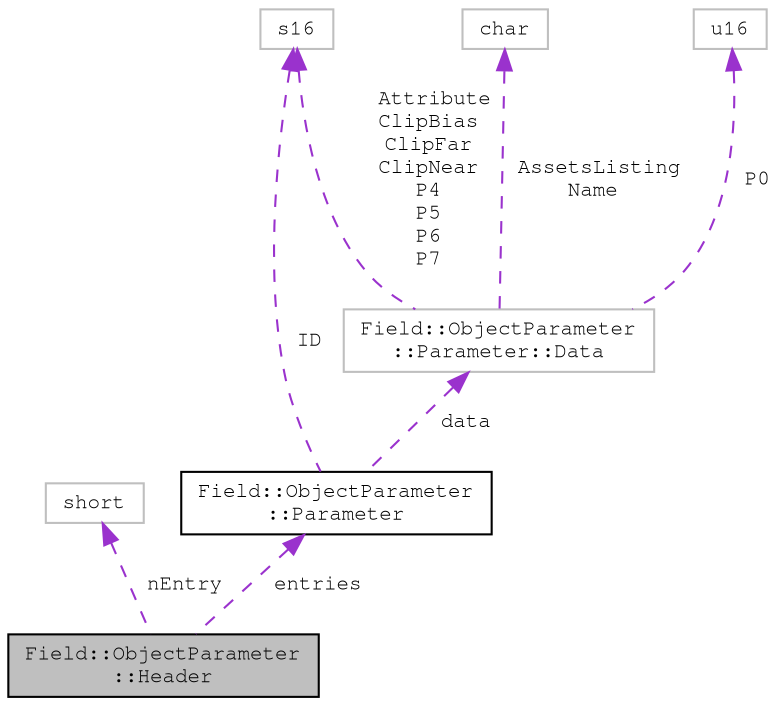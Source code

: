 digraph "Field::ObjectParameter::Header"
{
 // LATEX_PDF_SIZE
  edge [fontname="FreeMono",fontsize="10",labelfontname="FreeMono",labelfontsize="10"];
  node [fontname="FreeMono",fontsize="10",shape=record];
  Node1 [label="Field::ObjectParameter\l::Header",height=0.2,width=0.4,color="black", fillcolor="grey75", style="filled", fontcolor="black",tooltip="Header of the object parameter resource file. (ObjFlow.bin)"];
  Node2 -> Node1 [dir="back",color="darkorchid3",fontsize="10",style="dashed",label=" nEntry" ,fontname="FreeMono"];
  Node2 [label="short",height=0.2,width=0.4,color="grey75", fillcolor="white", style="filled",tooltip=" "];
  Node3 -> Node1 [dir="back",color="darkorchid3",fontsize="10",style="dashed",label=" entries" ,fontname="FreeMono"];
  Node3 [label="Field::ObjectParameter\l::Parameter",height=0.2,width=0.4,color="black", fillcolor="white", style="filled",URL="$class_field_1_1_object_parameter.html#struct_field_1_1_object_parameter_1_1_parameter",tooltip="sizeof=0x74"];
  Node4 -> Node3 [dir="back",color="darkorchid3",fontsize="10",style="dashed",label=" ID" ,fontname="FreeMono"];
  Node4 [label="s16",height=0.2,width=0.4,color="grey75", fillcolor="white", style="filled",tooltip=" "];
  Node5 -> Node3 [dir="back",color="darkorchid3",fontsize="10",style="dashed",label=" data" ,fontname="FreeMono"];
  Node5 [label="Field::ObjectParameter\l::Parameter::Data",height=0.2,width=0.4,color="grey75", fillcolor="white", style="filled",URL="$class_field_1_1_object_parameter.html#struct_field_1_1_object_parameter_1_1_parameter_1_1_data",tooltip=" "];
  Node6 -> Node5 [dir="back",color="darkorchid3",fontsize="10",style="dashed",label=" AssetsListing\nName" ,fontname="FreeMono"];
  Node6 [label="char",height=0.2,width=0.4,color="grey75", fillcolor="white", style="filled",tooltip=" "];
  Node7 -> Node5 [dir="back",color="darkorchid3",fontsize="10",style="dashed",label=" P0" ,fontname="FreeMono"];
  Node7 [label="u16",height=0.2,width=0.4,color="grey75", fillcolor="white", style="filled",URL="$classu16.html",tooltip=" "];
  Node4 -> Node5 [dir="back",color="darkorchid3",fontsize="10",style="dashed",label=" Attribute\nClipBias\nClipFar\nClipNear\nP4\nP5\nP6\nP7" ,fontname="FreeMono"];
}
